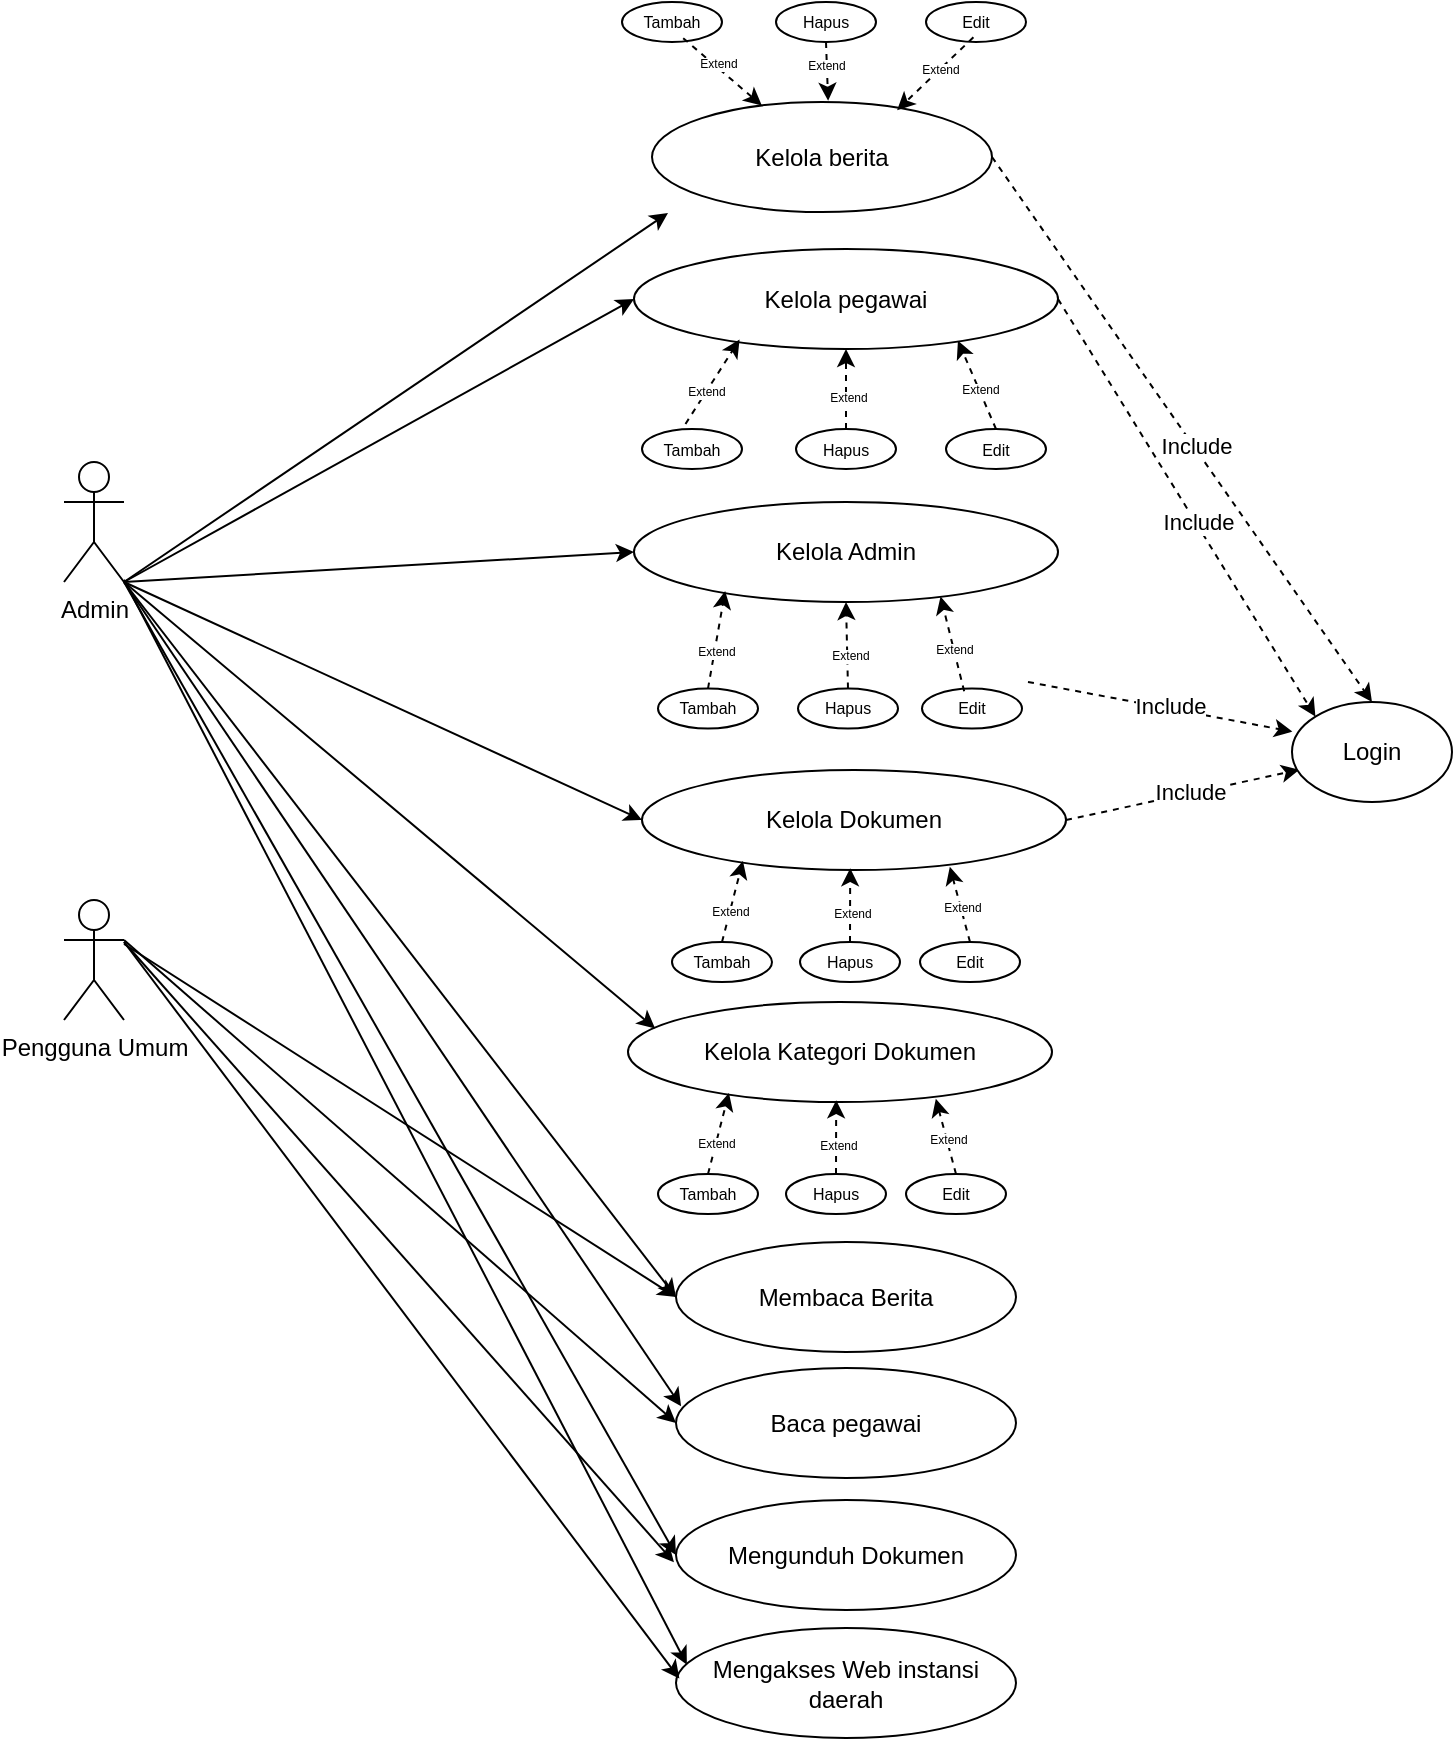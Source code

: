 <mxfile version="24.8.4">
  <diagram name="Halaman-1" id="a5erM-GR11yOrh0IN9mk">
    <mxGraphModel dx="2427" dy="1987" grid="1" gridSize="10" guides="1" tooltips="1" connect="1" arrows="1" fold="1" page="1" pageScale="1" pageWidth="827" pageHeight="1169" math="0" shadow="0">
      <root>
        <mxCell id="0" />
        <mxCell id="1" parent="0" />
        <object label="&lt;div&gt;Admin&lt;/div&gt;" Admin="&#xa;admin" id="lwmFoWbSINQqM__bLWnS-1">
          <mxCell style="shape=umlActor;verticalLabelPosition=bottom;verticalAlign=top;html=1;outlineConnect=0;" parent="1" vertex="1">
            <mxGeometry x="-200" y="-800" width="30" height="60" as="geometry" />
          </mxCell>
        </object>
        <mxCell id="lwmFoWbSINQqM__bLWnS-3" value="Pengguna Umum" style="shape=umlActor;verticalLabelPosition=bottom;verticalAlign=top;html=1;outlineConnect=0;" parent="1" vertex="1">
          <mxGeometry x="-200" y="-581" width="30" height="60" as="geometry" />
        </mxCell>
        <mxCell id="lwmFoWbSINQqM__bLWnS-8" value="Membaca Berita" style="ellipse;whiteSpace=wrap;html=1;" parent="1" vertex="1">
          <mxGeometry x="106" y="-410" width="170" height="55" as="geometry" />
        </mxCell>
        <mxCell id="lwmFoWbSINQqM__bLWnS-9" value="Baca pegawai" style="ellipse;whiteSpace=wrap;html=1;" parent="1" vertex="1">
          <mxGeometry x="106" y="-347" width="170" height="55" as="geometry" />
        </mxCell>
        <mxCell id="lwmFoWbSINQqM__bLWnS-10" value="Mengunduh Dokumen" style="ellipse;whiteSpace=wrap;html=1;" parent="1" vertex="1">
          <mxGeometry x="106" y="-281" width="170" height="55" as="geometry" />
        </mxCell>
        <mxCell id="lwmFoWbSINQqM__bLWnS-11" value="Mengakses Web instansi daerah" style="ellipse;whiteSpace=wrap;html=1;" parent="1" vertex="1">
          <mxGeometry x="106" y="-217" width="170" height="55" as="geometry" />
        </mxCell>
        <mxCell id="lwmFoWbSINQqM__bLWnS-45" value="" style="group" parent="1" vertex="1" connectable="0">
          <mxGeometry x="79" y="-790" width="218" height="130" as="geometry" />
        </mxCell>
        <mxCell id="lwmFoWbSINQqM__bLWnS-33" value="&lt;div&gt;Kelola Admin&lt;/div&gt;" style="ellipse;whiteSpace=wrap;html=1;" parent="lwmFoWbSINQqM__bLWnS-45" vertex="1">
          <mxGeometry x="6" y="10" width="212" height="50" as="geometry" />
        </mxCell>
        <mxCell id="lwmFoWbSINQqM__bLWnS-24" value="Tambah" style="ellipse;whiteSpace=wrap;html=1;fontSize=8;" parent="lwmFoWbSINQqM__bLWnS-45" vertex="1">
          <mxGeometry x="18" y="103.28" width="50" height="20" as="geometry" />
        </mxCell>
        <mxCell id="lwmFoWbSINQqM__bLWnS-25" value="Hapus" style="ellipse;whiteSpace=wrap;html=1;fontSize=8;" parent="lwmFoWbSINQqM__bLWnS-45" vertex="1">
          <mxGeometry x="88" y="103.28" width="50" height="20" as="geometry" />
        </mxCell>
        <mxCell id="lwmFoWbSINQqM__bLWnS-26" value="Edit" style="ellipse;whiteSpace=wrap;html=1;fontSize=8;" parent="lwmFoWbSINQqM__bLWnS-45" vertex="1">
          <mxGeometry x="150" y="103.28" width="50" height="20" as="geometry" />
        </mxCell>
        <mxCell id="lwmFoWbSINQqM__bLWnS-37" value="" style="endArrow=classic;html=1;rounded=0;dashed=1;entryX=0.215;entryY=0.89;entryDx=0;entryDy=0;entryPerimeter=0;exitX=0.5;exitY=0;exitDx=0;exitDy=0;" parent="lwmFoWbSINQqM__bLWnS-45" source="lwmFoWbSINQqM__bLWnS-24" target="lwmFoWbSINQqM__bLWnS-33" edge="1">
          <mxGeometry width="50" height="50" relative="1" as="geometry">
            <mxPoint x="47" y="130" as="sourcePoint" />
            <mxPoint x="57" y="90" as="targetPoint" />
          </mxGeometry>
        </mxCell>
        <mxCell id="lwmFoWbSINQqM__bLWnS-38" value="Extend" style="edgeLabel;html=1;align=center;verticalAlign=middle;resizable=0;points=[];fontSize=6;" parent="lwmFoWbSINQqM__bLWnS-37" vertex="1" connectable="0">
          <mxGeometry x="-0.234" y="1" relative="1" as="geometry">
            <mxPoint x="1" as="offset" />
          </mxGeometry>
        </mxCell>
        <mxCell id="lwmFoWbSINQqM__bLWnS-39" value="" style="endArrow=classic;html=1;rounded=0;exitX=0.5;exitY=0;exitDx=0;exitDy=0;entryX=0.5;entryY=1;entryDx=0;entryDy=0;dashed=1;" parent="lwmFoWbSINQqM__bLWnS-45" source="lwmFoWbSINQqM__bLWnS-25" edge="1" target="lwmFoWbSINQqM__bLWnS-33">
          <mxGeometry width="50" height="50" relative="1" as="geometry">
            <mxPoint x="112.73" y="127" as="sourcePoint" />
            <mxPoint x="112.73" y="87" as="targetPoint" />
          </mxGeometry>
        </mxCell>
        <mxCell id="lwmFoWbSINQqM__bLWnS-40" value="Extend" style="edgeLabel;html=1;align=center;verticalAlign=middle;resizable=0;points=[];fontSize=6;" parent="lwmFoWbSINQqM__bLWnS-39" vertex="1" connectable="0">
          <mxGeometry x="-0.206" y="-1" relative="1" as="geometry">
            <mxPoint as="offset" />
          </mxGeometry>
        </mxCell>
        <mxCell id="lwmFoWbSINQqM__bLWnS-41" value="" style="endArrow=classic;html=1;rounded=0;entryX=0.723;entryY=0.944;entryDx=0;entryDy=0;entryPerimeter=0;dashed=1;exitX=0.422;exitY=0.068;exitDx=0;exitDy=0;exitPerimeter=0;" parent="lwmFoWbSINQqM__bLWnS-45" source="lwmFoWbSINQqM__bLWnS-26" edge="1" target="lwmFoWbSINQqM__bLWnS-33">
          <mxGeometry width="50" height="50" relative="1" as="geometry">
            <mxPoint x="167" y="130" as="sourcePoint" />
            <mxPoint x="180.95" y="87" as="targetPoint" />
          </mxGeometry>
        </mxCell>
        <mxCell id="lwmFoWbSINQqM__bLWnS-42" value="Extend" style="edgeLabel;html=1;align=center;verticalAlign=middle;resizable=0;points=[];fontSize=6;" parent="lwmFoWbSINQqM__bLWnS-41" vertex="1" connectable="0">
          <mxGeometry x="-0.092" relative="1" as="geometry">
            <mxPoint as="offset" />
          </mxGeometry>
        </mxCell>
        <mxCell id="lwmFoWbSINQqM__bLWnS-58" value="" style="endArrow=classic;html=1;rounded=0;entryX=0;entryY=0.5;entryDx=0;entryDy=0;exitX=1;exitY=1;exitDx=0;exitDy=0;exitPerimeter=0;" parent="1" source="lwmFoWbSINQqM__bLWnS-1" edge="1">
          <mxGeometry width="50" height="50" relative="1" as="geometry">
            <mxPoint x="-170" y="-772" as="sourcePoint" />
            <mxPoint x="102.0" y="-924.5" as="targetPoint" />
          </mxGeometry>
        </mxCell>
        <mxCell id="lwmFoWbSINQqM__bLWnS-59" value="" style="endArrow=classic;html=1;rounded=0;entryX=0;entryY=0.5;entryDx=0;entryDy=0;" parent="1" edge="1" target="lwmFoWbSINQqM__bLWnS-23">
          <mxGeometry width="50" height="50" relative="1" as="geometry">
            <mxPoint x="-170" y="-740" as="sourcePoint" />
            <mxPoint x="80" y="-800" as="targetPoint" />
          </mxGeometry>
        </mxCell>
        <mxCell id="lwmFoWbSINQqM__bLWnS-61" value="" style="endArrow=classic;html=1;rounded=0;entryX=0;entryY=0.5;entryDx=0;entryDy=0;exitX=1;exitY=1;exitDx=0;exitDy=0;exitPerimeter=0;" parent="1" source="lwmFoWbSINQqM__bLWnS-1" target="lwmFoWbSINQqM__bLWnS-33" edge="1">
          <mxGeometry width="50" height="50" relative="1" as="geometry">
            <mxPoint x="-160" y="-762" as="sourcePoint" />
            <mxPoint x="112.0" y="-914.5" as="targetPoint" />
          </mxGeometry>
        </mxCell>
        <mxCell id="lwmFoWbSINQqM__bLWnS-62" value="" style="endArrow=classic;html=1;rounded=0;entryX=0;entryY=0.5;entryDx=0;entryDy=0;" parent="1" target="lwmFoWbSINQqM__bLWnS-47" edge="1">
          <mxGeometry width="50" height="50" relative="1" as="geometry">
            <mxPoint x="-170" y="-740" as="sourcePoint" />
            <mxPoint x="132" y="-892" as="targetPoint" />
          </mxGeometry>
        </mxCell>
        <mxCell id="lwmFoWbSINQqM__bLWnS-63" value="" style="endArrow=classic;html=1;rounded=0;entryX=0;entryY=0.5;entryDx=0;entryDy=0;exitX=1;exitY=1;exitDx=0;exitDy=0;exitPerimeter=0;" parent="1" source="lwmFoWbSINQqM__bLWnS-1" target="lwmFoWbSINQqM__bLWnS-8" edge="1">
          <mxGeometry width="50" height="50" relative="1" as="geometry">
            <mxPoint x="-130" y="-738" as="sourcePoint" />
            <mxPoint x="142" y="-882" as="targetPoint" />
          </mxGeometry>
        </mxCell>
        <mxCell id="lwmFoWbSINQqM__bLWnS-64" value="" style="endArrow=classic;html=1;rounded=0;entryX=0.015;entryY=0.348;entryDx=0;entryDy=0;entryPerimeter=0;exitX=1;exitY=1;exitDx=0;exitDy=0;exitPerimeter=0;" parent="1" source="lwmFoWbSINQqM__bLWnS-1" target="lwmFoWbSINQqM__bLWnS-9" edge="1">
          <mxGeometry width="50" height="50" relative="1" as="geometry">
            <mxPoint x="-120" y="-728" as="sourcePoint" />
            <mxPoint x="152" y="-872" as="targetPoint" />
          </mxGeometry>
        </mxCell>
        <mxCell id="lwmFoWbSINQqM__bLWnS-65" value="" style="endArrow=classic;html=1;rounded=0;entryX=0;entryY=0.5;entryDx=0;entryDy=0;exitX=1;exitY=1;exitDx=0;exitDy=0;exitPerimeter=0;" parent="1" source="lwmFoWbSINQqM__bLWnS-1" target="lwmFoWbSINQqM__bLWnS-10" edge="1">
          <mxGeometry width="50" height="50" relative="1" as="geometry">
            <mxPoint x="-110" y="-718" as="sourcePoint" />
            <mxPoint x="162" y="-862" as="targetPoint" />
          </mxGeometry>
        </mxCell>
        <mxCell id="lwmFoWbSINQqM__bLWnS-66" value="" style="endArrow=classic;html=1;rounded=0;entryX=0.032;entryY=0.334;entryDx=0;entryDy=0;entryPerimeter=0;" parent="1" source="lwmFoWbSINQqM__bLWnS-1" target="lwmFoWbSINQqM__bLWnS-11" edge="1">
          <mxGeometry width="50" height="50" relative="1" as="geometry">
            <mxPoint x="-100" y="-708" as="sourcePoint" />
            <mxPoint x="172" y="-852" as="targetPoint" />
          </mxGeometry>
        </mxCell>
        <mxCell id="lwmFoWbSINQqM__bLWnS-69" value="" style="endArrow=classic;html=1;rounded=0;entryX=0;entryY=0.5;entryDx=0;entryDy=0;" parent="1" target="lwmFoWbSINQqM__bLWnS-8" edge="1">
          <mxGeometry width="50" height="50" relative="1" as="geometry">
            <mxPoint x="-170" y="-559" as="sourcePoint" />
            <mxPoint x="-120" y="-609" as="targetPoint" />
          </mxGeometry>
        </mxCell>
        <mxCell id="lwmFoWbSINQqM__bLWnS-71" value="" style="endArrow=classic;html=1;rounded=0;exitX=1;exitY=0.333;exitDx=0;exitDy=0;exitPerimeter=0;entryX=0;entryY=0.5;entryDx=0;entryDy=0;" parent="1" source="lwmFoWbSINQqM__bLWnS-3" target="lwmFoWbSINQqM__bLWnS-9" edge="1">
          <mxGeometry width="50" height="50" relative="1" as="geometry">
            <mxPoint x="-160" y="-549" as="sourcePoint" />
            <mxPoint x="100" y="-390" as="targetPoint" />
          </mxGeometry>
        </mxCell>
        <mxCell id="lwmFoWbSINQqM__bLWnS-73" value="" style="endArrow=classic;html=1;rounded=0;entryX=-0.006;entryY=0.565;entryDx=0;entryDy=0;entryPerimeter=0;" parent="1" target="lwmFoWbSINQqM__bLWnS-10" edge="1">
          <mxGeometry width="50" height="50" relative="1" as="geometry">
            <mxPoint x="-170" y="-560" as="sourcePoint" />
            <mxPoint x="116" y="-381" as="targetPoint" />
          </mxGeometry>
        </mxCell>
        <mxCell id="lwmFoWbSINQqM__bLWnS-74" value="" style="endArrow=classic;html=1;rounded=0;entryX=0.01;entryY=0.46;entryDx=0;entryDy=0;entryPerimeter=0;" parent="1" target="lwmFoWbSINQqM__bLWnS-11" edge="1">
          <mxGeometry width="50" height="50" relative="1" as="geometry">
            <mxPoint x="-170" y="-560" as="sourcePoint" />
            <mxPoint x="115" y="-228" as="targetPoint" />
          </mxGeometry>
        </mxCell>
        <mxCell id="lwmFoWbSINQqM__bLWnS-80" value="" style="endArrow=classic;html=1;rounded=0;exitX=1;exitY=0.5;exitDx=0;exitDy=0;dashed=1;entryX=0.5;entryY=0;entryDx=0;entryDy=0;" parent="1" source="lwmFoWbSINQqM__bLWnS-4" target="jKPOHshXZCHA1gt1ZA44-2" edge="1">
          <mxGeometry width="50" height="50" relative="1" as="geometry">
            <mxPoint x="270" y="-760" as="sourcePoint" />
            <mxPoint x="500" y="-560" as="targetPoint" />
          </mxGeometry>
        </mxCell>
        <mxCell id="lwmFoWbSINQqM__bLWnS-81" value="Include" style="edgeLabel;html=1;align=center;verticalAlign=middle;resizable=0;points=[];" parent="lwmFoWbSINQqM__bLWnS-80" vertex="1" connectable="0">
          <mxGeometry x="0.067" y="1" relative="1" as="geometry">
            <mxPoint as="offset" />
          </mxGeometry>
        </mxCell>
        <mxCell id="lwmFoWbSINQqM__bLWnS-82" value="" style="endArrow=classic;html=1;rounded=0;exitX=1;exitY=0.5;exitDx=0;exitDy=0;dashed=1;entryX=0;entryY=0;entryDx=0;entryDy=0;" parent="1" source="lwmFoWbSINQqM__bLWnS-23" target="jKPOHshXZCHA1gt1ZA44-2" edge="1">
          <mxGeometry width="50" height="50" relative="1" as="geometry">
            <mxPoint x="282" y="-912" as="sourcePoint" />
            <mxPoint x="460" y="-541.44" as="targetPoint" />
          </mxGeometry>
        </mxCell>
        <mxCell id="lwmFoWbSINQqM__bLWnS-83" value="Include" style="edgeLabel;html=1;align=center;verticalAlign=middle;resizable=0;points=[];" parent="lwmFoWbSINQqM__bLWnS-82" vertex="1" connectable="0">
          <mxGeometry x="0.067" y="1" relative="1" as="geometry">
            <mxPoint as="offset" />
          </mxGeometry>
        </mxCell>
        <mxCell id="lwmFoWbSINQqM__bLWnS-84" value="" style="endArrow=classic;html=1;rounded=0;entryX=0.002;entryY=0.296;entryDx=0;entryDy=0;exitX=1;exitY=0.5;exitDx=0;exitDy=0;dashed=1;entryPerimeter=0;" parent="1" target="jKPOHshXZCHA1gt1ZA44-2" edge="1">
          <mxGeometry width="50" height="50" relative="1" as="geometry">
            <mxPoint x="282.0" y="-690" as="sourcePoint" />
            <mxPoint x="457.862" y="-538.317" as="targetPoint" />
          </mxGeometry>
        </mxCell>
        <mxCell id="lwmFoWbSINQqM__bLWnS-85" value="Include" style="edgeLabel;html=1;align=center;verticalAlign=middle;resizable=0;points=[];" parent="lwmFoWbSINQqM__bLWnS-84" vertex="1" connectable="0">
          <mxGeometry x="0.067" y="1" relative="1" as="geometry">
            <mxPoint as="offset" />
          </mxGeometry>
        </mxCell>
        <mxCell id="lwmFoWbSINQqM__bLWnS-86" value="" style="endArrow=classic;html=1;rounded=0;entryX=0.046;entryY=0.678;entryDx=0;entryDy=0;exitX=1;exitY=0.5;exitDx=0;exitDy=0;dashed=1;entryPerimeter=0;" parent="1" target="jKPOHshXZCHA1gt1ZA44-2" edge="1" source="lwmFoWbSINQqM__bLWnS-47">
          <mxGeometry width="50" height="50" relative="1" as="geometry">
            <mxPoint x="287.0" y="-557.12" as="sourcePoint" />
            <mxPoint x="467.011" y="-532.24" as="targetPoint" />
          </mxGeometry>
        </mxCell>
        <mxCell id="lwmFoWbSINQqM__bLWnS-87" value="Include" style="edgeLabel;html=1;align=center;verticalAlign=middle;resizable=0;points=[];" parent="lwmFoWbSINQqM__bLWnS-86" vertex="1" connectable="0">
          <mxGeometry x="0.067" y="1" relative="1" as="geometry">
            <mxPoint as="offset" />
          </mxGeometry>
        </mxCell>
        <mxCell id="lwmFoWbSINQqM__bLWnS-4" value="Kelola berita" style="ellipse;whiteSpace=wrap;html=1;" parent="1" vertex="1">
          <mxGeometry x="94" y="-980" width="170" height="55" as="geometry" />
        </mxCell>
        <mxCell id="lwmFoWbSINQqM__bLWnS-13" value="Tambah" style="ellipse;whiteSpace=wrap;html=1;fontSize=8;" parent="1" vertex="1">
          <mxGeometry x="79" y="-1030" width="50" height="20" as="geometry" />
        </mxCell>
        <mxCell id="lwmFoWbSINQqM__bLWnS-14" value="Hapus" style="ellipse;whiteSpace=wrap;html=1;fontSize=8;" parent="1" vertex="1">
          <mxGeometry x="156" y="-1030" width="50" height="20" as="geometry" />
        </mxCell>
        <mxCell id="lwmFoWbSINQqM__bLWnS-15" value="Edit" style="ellipse;whiteSpace=wrap;html=1;fontSize=8;" parent="1" vertex="1">
          <mxGeometry x="231" y="-1030" width="50" height="20" as="geometry" />
        </mxCell>
        <mxCell id="lwmFoWbSINQqM__bLWnS-17" value="" style="endArrow=classic;html=1;rounded=0;dashed=1;exitX=0.612;exitY=0.904;exitDx=0;exitDy=0;exitPerimeter=0;" parent="1" source="lwmFoWbSINQqM__bLWnS-13" target="lwmFoWbSINQqM__bLWnS-4" edge="1">
          <mxGeometry width="50" height="50" relative="1" as="geometry">
            <mxPoint x="134" y="-990" as="sourcePoint" />
            <mxPoint x="117" y="-1000" as="targetPoint" />
          </mxGeometry>
        </mxCell>
        <mxCell id="lwmFoWbSINQqM__bLWnS-20" value="Extend" style="edgeLabel;html=1;align=center;verticalAlign=middle;resizable=0;points=[];fontSize=6;" parent="lwmFoWbSINQqM__bLWnS-17" vertex="1" connectable="0">
          <mxGeometry x="-0.234" y="1" relative="1" as="geometry">
            <mxPoint x="1" as="offset" />
          </mxGeometry>
        </mxCell>
        <mxCell id="lwmFoWbSINQqM__bLWnS-18" value="" style="endArrow=classic;html=1;rounded=0;exitX=0.5;exitY=1;exitDx=0;exitDy=0;dashed=1;entryX=0.518;entryY=-0.012;entryDx=0;entryDy=0;entryPerimeter=0;" parent="1" source="lwmFoWbSINQqM__bLWnS-14" edge="1" target="lwmFoWbSINQqM__bLWnS-4">
          <mxGeometry width="50" height="50" relative="1" as="geometry">
            <mxPoint x="196" y="-967" as="sourcePoint" />
            <mxPoint x="204" y="-990" as="targetPoint" />
          </mxGeometry>
        </mxCell>
        <mxCell id="lwmFoWbSINQqM__bLWnS-21" value="Extend" style="edgeLabel;html=1;align=center;verticalAlign=middle;resizable=0;points=[];fontSize=6;" parent="lwmFoWbSINQqM__bLWnS-18" vertex="1" connectable="0">
          <mxGeometry x="-0.206" y="-1" relative="1" as="geometry">
            <mxPoint as="offset" />
          </mxGeometry>
        </mxCell>
        <mxCell id="lwmFoWbSINQqM__bLWnS-19" value="" style="endArrow=classic;html=1;rounded=0;dashed=1;exitX=0.474;exitY=0.883;exitDx=0;exitDy=0;exitPerimeter=0;entryX=0.721;entryY=0.074;entryDx=0;entryDy=0;entryPerimeter=0;" parent="1" source="lwmFoWbSINQqM__bLWnS-15" edge="1" target="lwmFoWbSINQqM__bLWnS-4">
          <mxGeometry width="50" height="50" relative="1" as="geometry">
            <mxPoint x="255.83" y="-970" as="sourcePoint" />
            <mxPoint x="264" y="-980" as="targetPoint" />
          </mxGeometry>
        </mxCell>
        <mxCell id="lwmFoWbSINQqM__bLWnS-22" value="Extend" style="edgeLabel;html=1;align=center;verticalAlign=middle;resizable=0;points=[];fontSize=6;" parent="lwmFoWbSINQqM__bLWnS-19" vertex="1" connectable="0">
          <mxGeometry x="-0.092" relative="1" as="geometry">
            <mxPoint as="offset" />
          </mxGeometry>
        </mxCell>
        <mxCell id="lwmFoWbSINQqM__bLWnS-23" value="Kelola pegawai" style="ellipse;whiteSpace=wrap;html=1;" parent="1" vertex="1">
          <mxGeometry x="85" y="-906.49" width="212" height="50" as="geometry" />
        </mxCell>
        <mxCell id="lwmFoWbSINQqM__bLWnS-27" value="" style="endArrow=classic;html=1;rounded=0;dashed=1;exitX=0.435;exitY=-0.127;exitDx=0;exitDy=0;exitPerimeter=0;entryX=0.249;entryY=0.906;entryDx=0;entryDy=0;entryPerimeter=0;" parent="1" source="lwmFoWbSINQqM__bLWnS-34" target="lwmFoWbSINQqM__bLWnS-23" edge="1">
          <mxGeometry width="50" height="50" relative="1" as="geometry">
            <mxPoint x="134" y="-816.49" as="sourcePoint" />
            <mxPoint x="134" y="-916.49" as="targetPoint" />
          </mxGeometry>
        </mxCell>
        <mxCell id="lwmFoWbSINQqM__bLWnS-28" value="Extend" style="edgeLabel;html=1;align=center;verticalAlign=middle;resizable=0;points=[];fontSize=6;" parent="lwmFoWbSINQqM__bLWnS-27" vertex="1" connectable="0">
          <mxGeometry x="-0.234" y="1" relative="1" as="geometry">
            <mxPoint x="1" as="offset" />
          </mxGeometry>
        </mxCell>
        <mxCell id="lwmFoWbSINQqM__bLWnS-29" value="" style="endArrow=classic;html=1;rounded=0;entryX=0.5;entryY=1;entryDx=0;entryDy=0;dashed=1;exitX=0.5;exitY=0;exitDx=0;exitDy=0;" parent="1" source="lwmFoWbSINQqM__bLWnS-35" edge="1" target="lwmFoWbSINQqM__bLWnS-23">
          <mxGeometry width="50" height="50" relative="1" as="geometry">
            <mxPoint x="214" y="-826.49" as="sourcePoint" />
            <mxPoint x="190" y="-916.49" as="targetPoint" />
          </mxGeometry>
        </mxCell>
        <mxCell id="lwmFoWbSINQqM__bLWnS-30" value="Extend" style="edgeLabel;html=1;align=center;verticalAlign=middle;resizable=0;points=[];fontSize=6;" parent="lwmFoWbSINQqM__bLWnS-29" vertex="1" connectable="0">
          <mxGeometry x="-0.206" y="-1" relative="1" as="geometry">
            <mxPoint as="offset" />
          </mxGeometry>
        </mxCell>
        <mxCell id="lwmFoWbSINQqM__bLWnS-31" value="" style="endArrow=classic;html=1;rounded=0;entryX=0.764;entryY=0.917;entryDx=0;entryDy=0;entryPerimeter=0;dashed=1;exitX=0.5;exitY=0;exitDx=0;exitDy=0;" parent="1" source="lwmFoWbSINQqM__bLWnS-36" edge="1" target="lwmFoWbSINQqM__bLWnS-23">
          <mxGeometry width="50" height="50" relative="1" as="geometry">
            <mxPoint x="284" y="-836.49" as="sourcePoint" />
            <mxPoint x="264.83" y="-916.49" as="targetPoint" />
          </mxGeometry>
        </mxCell>
        <mxCell id="lwmFoWbSINQqM__bLWnS-32" value="Extend" style="edgeLabel;html=1;align=center;verticalAlign=middle;resizable=0;points=[];fontSize=6;" parent="lwmFoWbSINQqM__bLWnS-31" vertex="1" connectable="0">
          <mxGeometry x="-0.092" relative="1" as="geometry">
            <mxPoint as="offset" />
          </mxGeometry>
        </mxCell>
        <mxCell id="lwmFoWbSINQqM__bLWnS-34" value="Tambah" style="ellipse;whiteSpace=wrap;html=1;fontSize=8;" parent="1" vertex="1">
          <mxGeometry x="89" y="-816.49" width="50" height="20" as="geometry" />
        </mxCell>
        <mxCell id="lwmFoWbSINQqM__bLWnS-35" value="Hapus" style="ellipse;whiteSpace=wrap;html=1;fontSize=8;" parent="1" vertex="1">
          <mxGeometry x="166" y="-816.49" width="50" height="20" as="geometry" />
        </mxCell>
        <mxCell id="lwmFoWbSINQqM__bLWnS-36" value="Edit" style="ellipse;whiteSpace=wrap;html=1;fontSize=8;" parent="1" vertex="1">
          <mxGeometry x="241" y="-816.49" width="50" height="20" as="geometry" />
        </mxCell>
        <mxCell id="jKPOHshXZCHA1gt1ZA44-2" value="Login" style="ellipse;whiteSpace=wrap;html=1;" vertex="1" parent="1">
          <mxGeometry x="414" y="-680" width="80" height="50" as="geometry" />
        </mxCell>
        <mxCell id="lwmFoWbSINQqM__bLWnS-47" value="Kelola Dokumen" style="ellipse;whiteSpace=wrap;html=1;" parent="1" vertex="1">
          <mxGeometry x="89" y="-646" width="212" height="50" as="geometry" />
        </mxCell>
        <mxCell id="lwmFoWbSINQqM__bLWnS-48" value="Tambah" style="ellipse;whiteSpace=wrap;html=1;fontSize=8;" parent="1" vertex="1">
          <mxGeometry x="104" y="-559.95" width="50" height="20" as="geometry" />
        </mxCell>
        <mxCell id="lwmFoWbSINQqM__bLWnS-49" value="Hapus" style="ellipse;whiteSpace=wrap;html=1;fontSize=8;" parent="1" vertex="1">
          <mxGeometry x="168" y="-559.95" width="50" height="20" as="geometry" />
        </mxCell>
        <mxCell id="lwmFoWbSINQqM__bLWnS-50" value="Edit" style="ellipse;whiteSpace=wrap;html=1;fontSize=8;" parent="1" vertex="1">
          <mxGeometry x="228" y="-559.95" width="50" height="20" as="geometry" />
        </mxCell>
        <mxCell id="lwmFoWbSINQqM__bLWnS-51" value="" style="endArrow=classic;html=1;rounded=0;exitX=0.5;exitY=0;exitDx=0;exitDy=0;dashed=1;entryX=0.238;entryY=0.909;entryDx=0;entryDy=0;entryPerimeter=0;" parent="1" source="lwmFoWbSINQqM__bLWnS-48" target="lwmFoWbSINQqM__bLWnS-47" edge="1">
          <mxGeometry width="50" height="50" relative="1" as="geometry">
            <mxPoint x="138.816" y="-554.6" as="sourcePoint" />
            <mxPoint x="137" y="-596" as="targetPoint" />
          </mxGeometry>
        </mxCell>
        <mxCell id="lwmFoWbSINQqM__bLWnS-52" value="Extend" style="edgeLabel;html=1;align=center;verticalAlign=middle;resizable=0;points=[];fontSize=6;" parent="lwmFoWbSINQqM__bLWnS-51" vertex="1" connectable="0">
          <mxGeometry x="-0.234" y="1" relative="1" as="geometry">
            <mxPoint x="1" as="offset" />
          </mxGeometry>
        </mxCell>
        <mxCell id="lwmFoWbSINQqM__bLWnS-53" value="" style="endArrow=classic;html=1;rounded=0;exitX=0.5;exitY=0;exitDx=0;exitDy=0;entryX=0.491;entryY=0.982;entryDx=0;entryDy=0;entryPerimeter=0;dashed=1;" parent="1" source="lwmFoWbSINQqM__bLWnS-49" edge="1" target="lwmFoWbSINQqM__bLWnS-47">
          <mxGeometry width="50" height="50" relative="1" as="geometry">
            <mxPoint x="188" y="-556" as="sourcePoint" />
            <mxPoint x="188" y="-596" as="targetPoint" />
          </mxGeometry>
        </mxCell>
        <mxCell id="lwmFoWbSINQqM__bLWnS-54" value="Extend" style="edgeLabel;html=1;align=center;verticalAlign=middle;resizable=0;points=[];fontSize=6;" parent="lwmFoWbSINQqM__bLWnS-53" vertex="1" connectable="0">
          <mxGeometry x="-0.206" y="-1" relative="1" as="geometry">
            <mxPoint as="offset" />
          </mxGeometry>
        </mxCell>
        <mxCell id="lwmFoWbSINQqM__bLWnS-55" value="" style="endArrow=classic;html=1;rounded=0;dashed=1;exitX=0.5;exitY=0;exitDx=0;exitDy=0;entryX=0.726;entryY=0.967;entryDx=0;entryDy=0;entryPerimeter=0;" parent="1" source="lwmFoWbSINQqM__bLWnS-50" edge="1" target="lwmFoWbSINQqM__bLWnS-47">
          <mxGeometry width="50" height="50" relative="1" as="geometry">
            <mxPoint x="238.88" y="-553.4" as="sourcePoint" />
            <mxPoint x="262.83" y="-596" as="targetPoint" />
          </mxGeometry>
        </mxCell>
        <mxCell id="lwmFoWbSINQqM__bLWnS-56" value="Extend" style="edgeLabel;html=1;align=center;verticalAlign=middle;resizable=0;points=[];fontSize=6;" parent="lwmFoWbSINQqM__bLWnS-55" vertex="1" connectable="0">
          <mxGeometry x="-0.092" relative="1" as="geometry">
            <mxPoint as="offset" />
          </mxGeometry>
        </mxCell>
        <mxCell id="jKPOHshXZCHA1gt1ZA44-3" value="Kelola Kategori Dokumen" style="ellipse;whiteSpace=wrap;html=1;" vertex="1" parent="1">
          <mxGeometry x="82" y="-530" width="212" height="50" as="geometry" />
        </mxCell>
        <mxCell id="jKPOHshXZCHA1gt1ZA44-4" value="Tambah" style="ellipse;whiteSpace=wrap;html=1;fontSize=8;" vertex="1" parent="1">
          <mxGeometry x="97" y="-443.95" width="50" height="20" as="geometry" />
        </mxCell>
        <mxCell id="jKPOHshXZCHA1gt1ZA44-5" value="Hapus" style="ellipse;whiteSpace=wrap;html=1;fontSize=8;" vertex="1" parent="1">
          <mxGeometry x="161" y="-443.95" width="50" height="20" as="geometry" />
        </mxCell>
        <mxCell id="jKPOHshXZCHA1gt1ZA44-6" value="Edit" style="ellipse;whiteSpace=wrap;html=1;fontSize=8;" vertex="1" parent="1">
          <mxGeometry x="221" y="-443.95" width="50" height="20" as="geometry" />
        </mxCell>
        <mxCell id="jKPOHshXZCHA1gt1ZA44-7" value="" style="endArrow=classic;html=1;rounded=0;exitX=0.5;exitY=0;exitDx=0;exitDy=0;dashed=1;entryX=0.238;entryY=0.909;entryDx=0;entryDy=0;entryPerimeter=0;" edge="1" source="jKPOHshXZCHA1gt1ZA44-4" target="jKPOHshXZCHA1gt1ZA44-3" parent="1">
          <mxGeometry width="50" height="50" relative="1" as="geometry">
            <mxPoint x="131.816" y="-438.6" as="sourcePoint" />
            <mxPoint x="130" y="-480" as="targetPoint" />
          </mxGeometry>
        </mxCell>
        <mxCell id="jKPOHshXZCHA1gt1ZA44-8" value="Extend" style="edgeLabel;html=1;align=center;verticalAlign=middle;resizable=0;points=[];fontSize=6;" vertex="1" connectable="0" parent="jKPOHshXZCHA1gt1ZA44-7">
          <mxGeometry x="-0.234" y="1" relative="1" as="geometry">
            <mxPoint x="1" as="offset" />
          </mxGeometry>
        </mxCell>
        <mxCell id="jKPOHshXZCHA1gt1ZA44-9" value="" style="endArrow=classic;html=1;rounded=0;exitX=0.5;exitY=0;exitDx=0;exitDy=0;entryX=0.491;entryY=0.982;entryDx=0;entryDy=0;entryPerimeter=0;dashed=1;" edge="1" source="jKPOHshXZCHA1gt1ZA44-5" target="jKPOHshXZCHA1gt1ZA44-3" parent="1">
          <mxGeometry width="50" height="50" relative="1" as="geometry">
            <mxPoint x="181" y="-440" as="sourcePoint" />
            <mxPoint x="181" y="-480" as="targetPoint" />
          </mxGeometry>
        </mxCell>
        <mxCell id="jKPOHshXZCHA1gt1ZA44-10" value="Extend" style="edgeLabel;html=1;align=center;verticalAlign=middle;resizable=0;points=[];fontSize=6;" vertex="1" connectable="0" parent="jKPOHshXZCHA1gt1ZA44-9">
          <mxGeometry x="-0.206" y="-1" relative="1" as="geometry">
            <mxPoint as="offset" />
          </mxGeometry>
        </mxCell>
        <mxCell id="jKPOHshXZCHA1gt1ZA44-11" value="" style="endArrow=classic;html=1;rounded=0;dashed=1;exitX=0.5;exitY=0;exitDx=0;exitDy=0;entryX=0.726;entryY=0.967;entryDx=0;entryDy=0;entryPerimeter=0;" edge="1" source="jKPOHshXZCHA1gt1ZA44-6" target="jKPOHshXZCHA1gt1ZA44-3" parent="1">
          <mxGeometry width="50" height="50" relative="1" as="geometry">
            <mxPoint x="231.88" y="-437.4" as="sourcePoint" />
            <mxPoint x="255.83" y="-480" as="targetPoint" />
          </mxGeometry>
        </mxCell>
        <mxCell id="jKPOHshXZCHA1gt1ZA44-12" value="Extend" style="edgeLabel;html=1;align=center;verticalAlign=middle;resizable=0;points=[];fontSize=6;" vertex="1" connectable="0" parent="jKPOHshXZCHA1gt1ZA44-11">
          <mxGeometry x="-0.092" relative="1" as="geometry">
            <mxPoint as="offset" />
          </mxGeometry>
        </mxCell>
        <mxCell id="jKPOHshXZCHA1gt1ZA44-13" value="" style="endArrow=classic;html=1;rounded=0;entryX=0.064;entryY=0.264;entryDx=0;entryDy=0;entryPerimeter=0;" edge="1" parent="1" target="jKPOHshXZCHA1gt1ZA44-3">
          <mxGeometry width="50" height="50" relative="1" as="geometry">
            <mxPoint x="-170" y="-740" as="sourcePoint" />
            <mxPoint x="99" y="-611" as="targetPoint" />
          </mxGeometry>
        </mxCell>
      </root>
    </mxGraphModel>
  </diagram>
</mxfile>
